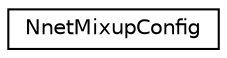 digraph "Graphical Class Hierarchy"
{
  edge [fontname="Helvetica",fontsize="10",labelfontname="Helvetica",labelfontsize="10"];
  node [fontname="Helvetica",fontsize="10",shape=record];
  rankdir="LR";
  Node0 [label="NnetMixupConfig",height=0.2,width=0.4,color="black", fillcolor="white", style="filled",URL="$structkaldi_1_1nnet2_1_1NnetMixupConfig.html"];
}
